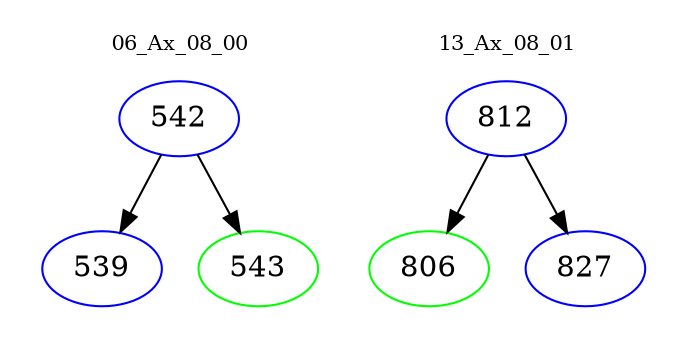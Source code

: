 digraph{
subgraph cluster_0 {
color = white
label = "06_Ax_08_00";
fontsize=10;
T0_542 [label="542", color="blue"]
T0_542 -> T0_539 [color="black"]
T0_539 [label="539", color="blue"]
T0_542 -> T0_543 [color="black"]
T0_543 [label="543", color="green"]
}
subgraph cluster_1 {
color = white
label = "13_Ax_08_01";
fontsize=10;
T1_812 [label="812", color="blue"]
T1_812 -> T1_806 [color="black"]
T1_806 [label="806", color="green"]
T1_812 -> T1_827 [color="black"]
T1_827 [label="827", color="blue"]
}
}
